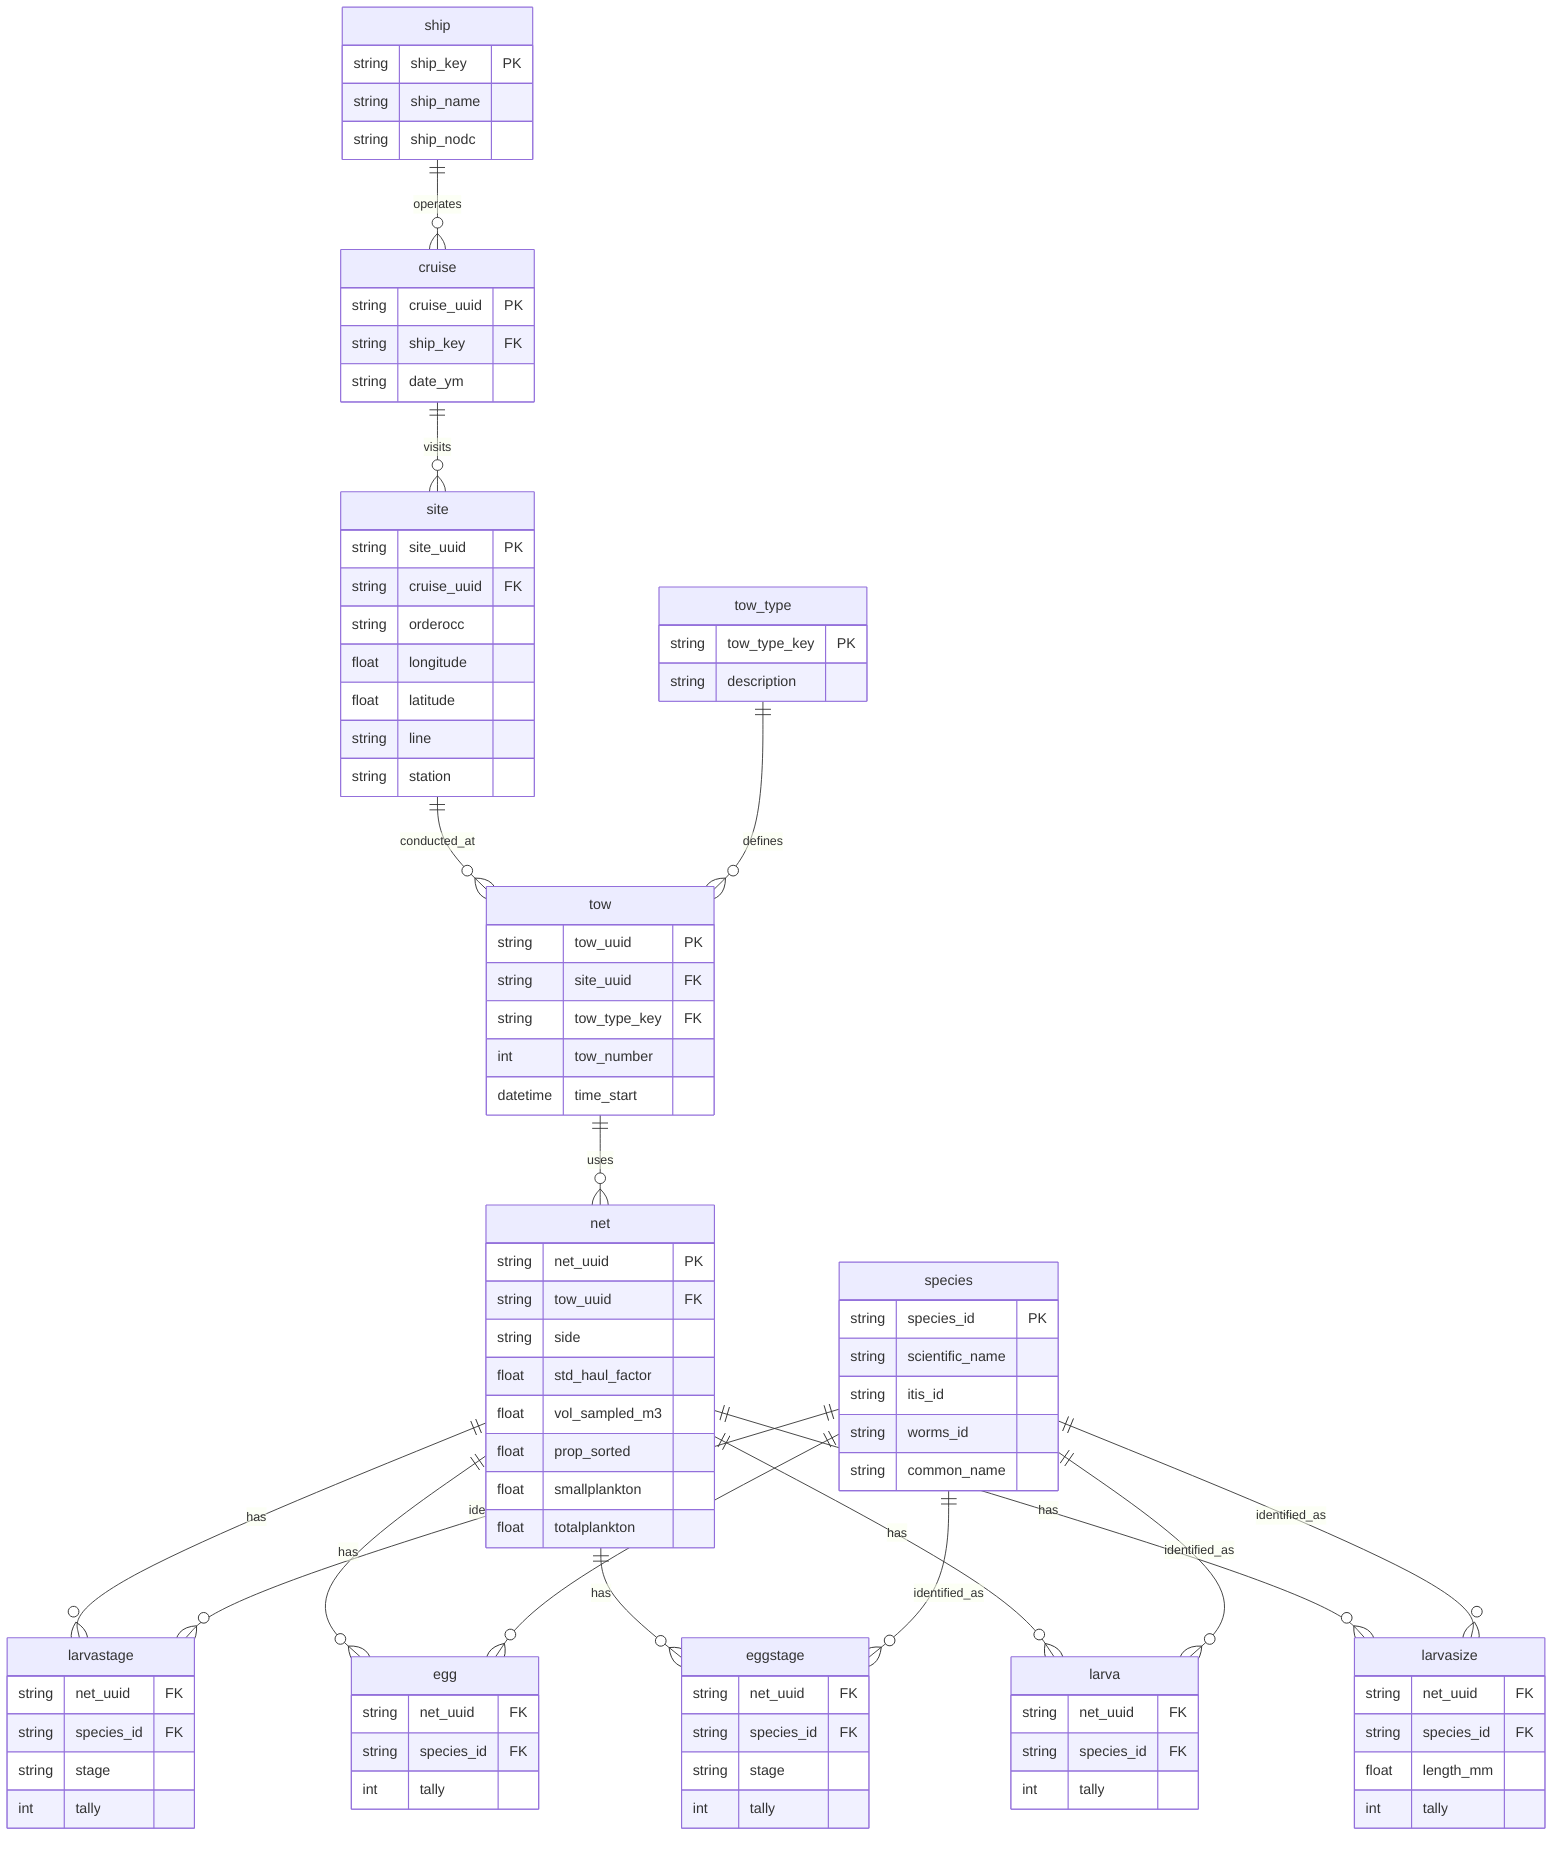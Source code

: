 erDiagram
    net {
        string net_uuid PK
        string tow_uuid FK
        string side
        float std_haul_factor
        float vol_sampled_m3
        float prop_sorted
        float smallplankton
        float totalplankton
    }
    
    tow {
        string tow_uuid PK
        string site_uuid FK
        string tow_type_key FK
        int tow_number
        datetime time_start
    }
    
    site {
        string site_uuid PK
        string cruise_uuid FK
        string orderocc
        float longitude
        float latitude
        string line
        string station
    }
    
    cruise {
        string cruise_uuid PK
        string ship_key FK
        string date_ym
    }
    
    ship {
        string ship_key PK
        string ship_name
        string ship_nodc
    }
    
    tow_type {
        string tow_type_key PK
        string description
    }
    
    species {
        string species_id PK
        string scientific_name
        string itis_id
        string worms_id
        string common_name
    }
    
    larvastage {
        string net_uuid FK
        string species_id FK
        string stage
        int tally
    }
    
    egg {
        string net_uuid FK
        string species_id FK
        int tally
    }
    
    eggstage {
        string net_uuid FK
        string species_id FK
        string stage
        int tally
    }
    
    larva {
        string net_uuid FK
        string species_id FK
        int tally
    }
    
    larvasize {
        string net_uuid FK
        string species_id FK
        float length_mm
        int tally
    }

    %% Relationships
    net ||--o{ larvastage : "has"
    net ||--o{ egg : "has"
    net ||--o{ eggstage : "has"
    net ||--o{ larva : "has"
    net ||--o{ larvasize : "has"
    
    species ||--o{ larvastage : "identified_as"
    species ||--o{ egg : "identified_as"
    species ||--o{ eggstage : "identified_as"
    species ||--o{ larva : "identified_as"
    species ||--o{ larvasize : "identified_as"
    
    tow ||--o{ net : "uses"
    site ||--o{ tow : "conducted_at"
    cruise ||--o{ site : "visits"
    ship ||--o{ cruise : "operates"
    tow_type ||--o{ tow : "defines"